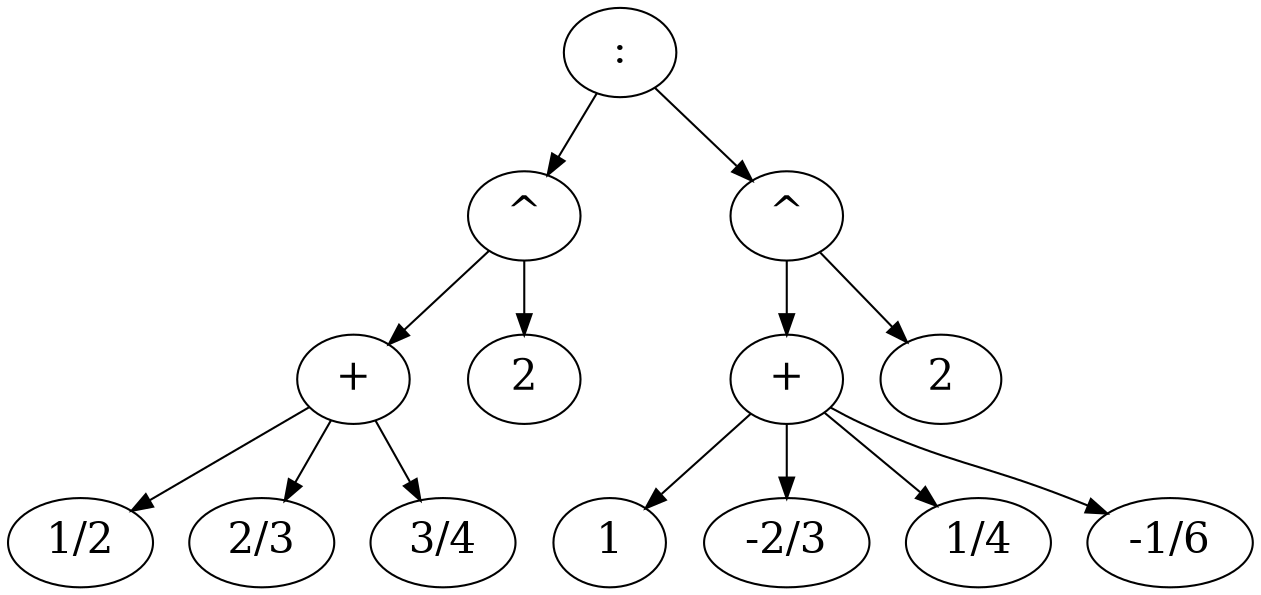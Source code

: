 ## Esempio di albero di espressione

digraph e {
node [fontsize="20"] 
e0 -> {e01; e02}; e0 [label=":"]

e01  -> {e011; "2"}; e01 [label="^"]

e011 -> {"1/2"; "2/3"; "3/4"}  e011 [label="+"];

e02 -> {e021; " 2 "} e02 [label="^"];

e021 -> {"1"; "-2/3"; "1/4"; "-1/6"} e021  [label="+"];
}

